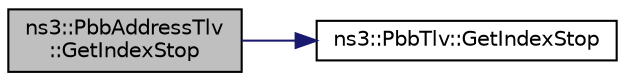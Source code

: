 digraph "ns3::PbbAddressTlv::GetIndexStop"
{
  edge [fontname="Helvetica",fontsize="10",labelfontname="Helvetica",labelfontsize="10"];
  node [fontname="Helvetica",fontsize="10",shape=record];
  rankdir="LR";
  Node1 [label="ns3::PbbAddressTlv\l::GetIndexStop",height=0.2,width=0.4,color="black", fillcolor="grey75", style="filled", fontcolor="black"];
  Node1 -> Node2 [color="midnightblue",fontsize="10",style="solid"];
  Node2 [label="ns3::PbbTlv::GetIndexStop",height=0.2,width=0.4,color="black", fillcolor="white", style="filled",URL="$db/dfb/classns3_1_1PbbTlv.html#abe0c348b07511fb40d656c6392326960",tooltip="Get the stop point index. "];
}
